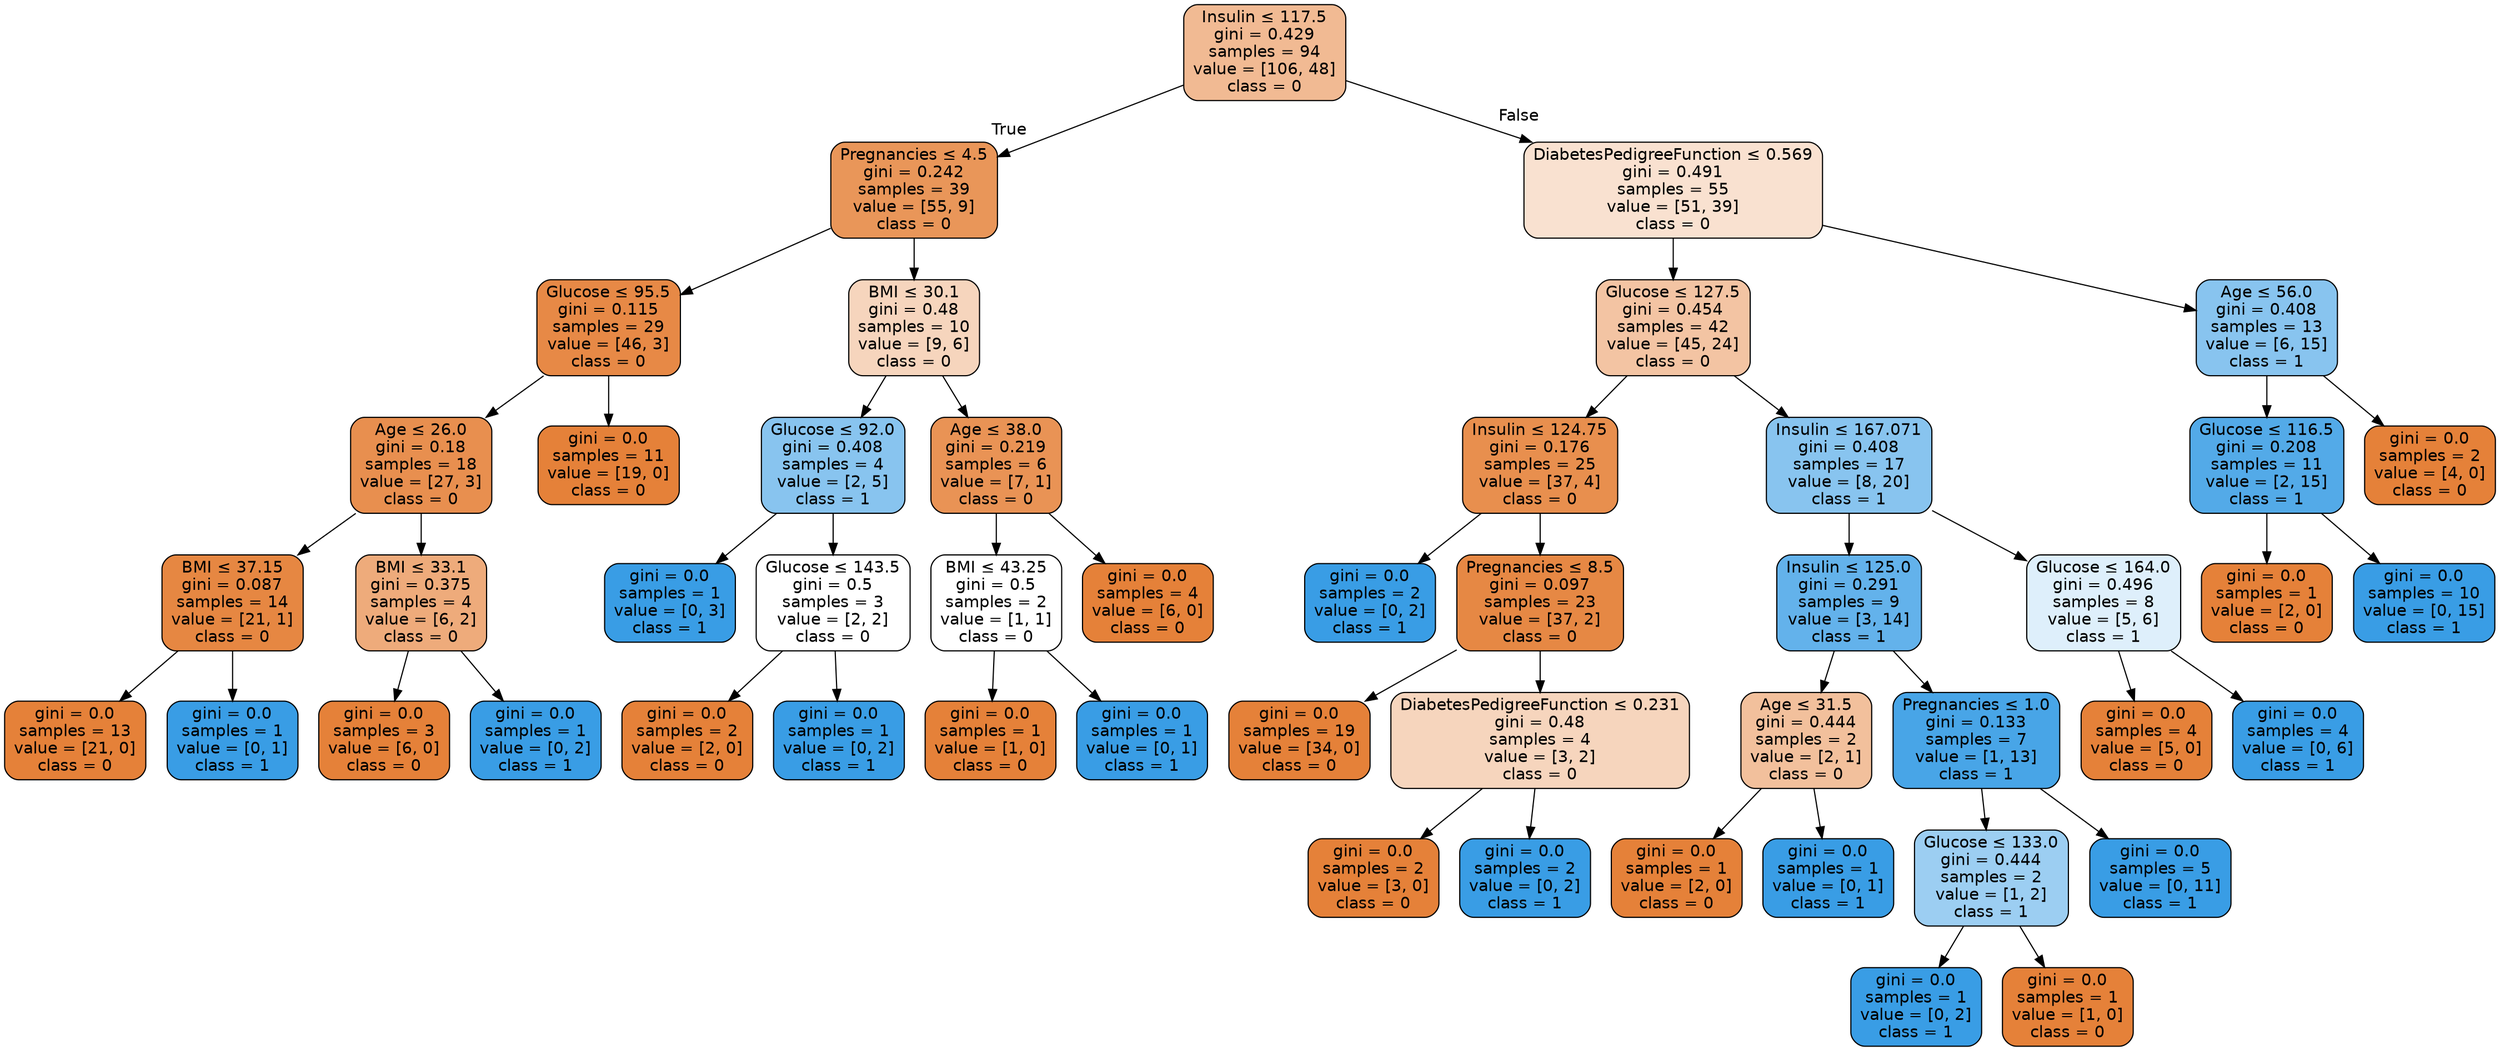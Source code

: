 digraph Tree {
node [shape=box, style="filled, rounded", color="black", fontname="helvetica"] ;
edge [fontname="helvetica"] ;
0 [label=<Insulin &le; 117.5<br/>gini = 0.429<br/>samples = 94<br/>value = [106, 48]<br/>class = 0>, fillcolor="#f1ba93"] ;
1 [label=<Pregnancies &le; 4.5<br/>gini = 0.242<br/>samples = 39<br/>value = [55, 9]<br/>class = 0>, fillcolor="#e99659"] ;
0 -> 1 [labeldistance=2.5, labelangle=45, headlabel="True"] ;
2 [label=<Glucose &le; 95.5<br/>gini = 0.115<br/>samples = 29<br/>value = [46, 3]<br/>class = 0>, fillcolor="#e78946"] ;
1 -> 2 ;
3 [label=<Age &le; 26.0<br/>gini = 0.18<br/>samples = 18<br/>value = [27, 3]<br/>class = 0>, fillcolor="#e88f4f"] ;
2 -> 3 ;
4 [label=<BMI &le; 37.15<br/>gini = 0.087<br/>samples = 14<br/>value = [21, 1]<br/>class = 0>, fillcolor="#e68742"] ;
3 -> 4 ;
5 [label=<gini = 0.0<br/>samples = 13<br/>value = [21, 0]<br/>class = 0>, fillcolor="#e58139"] ;
4 -> 5 ;
6 [label=<gini = 0.0<br/>samples = 1<br/>value = [0, 1]<br/>class = 1>, fillcolor="#399de5"] ;
4 -> 6 ;
7 [label=<BMI &le; 33.1<br/>gini = 0.375<br/>samples = 4<br/>value = [6, 2]<br/>class = 0>, fillcolor="#eeab7b"] ;
3 -> 7 ;
8 [label=<gini = 0.0<br/>samples = 3<br/>value = [6, 0]<br/>class = 0>, fillcolor="#e58139"] ;
7 -> 8 ;
9 [label=<gini = 0.0<br/>samples = 1<br/>value = [0, 2]<br/>class = 1>, fillcolor="#399de5"] ;
7 -> 9 ;
10 [label=<gini = 0.0<br/>samples = 11<br/>value = [19, 0]<br/>class = 0>, fillcolor="#e58139"] ;
2 -> 10 ;
11 [label=<BMI &le; 30.1<br/>gini = 0.48<br/>samples = 10<br/>value = [9, 6]<br/>class = 0>, fillcolor="#f6d5bd"] ;
1 -> 11 ;
12 [label=<Glucose &le; 92.0<br/>gini = 0.408<br/>samples = 4<br/>value = [2, 5]<br/>class = 1>, fillcolor="#88c4ef"] ;
11 -> 12 ;
13 [label=<gini = 0.0<br/>samples = 1<br/>value = [0, 3]<br/>class = 1>, fillcolor="#399de5"] ;
12 -> 13 ;
14 [label=<Glucose &le; 143.5<br/>gini = 0.5<br/>samples = 3<br/>value = [2, 2]<br/>class = 0>, fillcolor="#ffffff"] ;
12 -> 14 ;
15 [label=<gini = 0.0<br/>samples = 2<br/>value = [2, 0]<br/>class = 0>, fillcolor="#e58139"] ;
14 -> 15 ;
16 [label=<gini = 0.0<br/>samples = 1<br/>value = [0, 2]<br/>class = 1>, fillcolor="#399de5"] ;
14 -> 16 ;
17 [label=<Age &le; 38.0<br/>gini = 0.219<br/>samples = 6<br/>value = [7, 1]<br/>class = 0>, fillcolor="#e99355"] ;
11 -> 17 ;
18 [label=<BMI &le; 43.25<br/>gini = 0.5<br/>samples = 2<br/>value = [1, 1]<br/>class = 0>, fillcolor="#ffffff"] ;
17 -> 18 ;
19 [label=<gini = 0.0<br/>samples = 1<br/>value = [1, 0]<br/>class = 0>, fillcolor="#e58139"] ;
18 -> 19 ;
20 [label=<gini = 0.0<br/>samples = 1<br/>value = [0, 1]<br/>class = 1>, fillcolor="#399de5"] ;
18 -> 20 ;
21 [label=<gini = 0.0<br/>samples = 4<br/>value = [6, 0]<br/>class = 0>, fillcolor="#e58139"] ;
17 -> 21 ;
22 [label=<DiabetesPedigreeFunction &le; 0.569<br/>gini = 0.491<br/>samples = 55<br/>value = [51, 39]<br/>class = 0>, fillcolor="#f9e1d0"] ;
0 -> 22 [labeldistance=2.5, labelangle=-45, headlabel="False"] ;
23 [label=<Glucose &le; 127.5<br/>gini = 0.454<br/>samples = 42<br/>value = [45, 24]<br/>class = 0>, fillcolor="#f3c4a3"] ;
22 -> 23 ;
24 [label=<Insulin &le; 124.75<br/>gini = 0.176<br/>samples = 25<br/>value = [37, 4]<br/>class = 0>, fillcolor="#e88f4e"] ;
23 -> 24 ;
25 [label=<gini = 0.0<br/>samples = 2<br/>value = [0, 2]<br/>class = 1>, fillcolor="#399de5"] ;
24 -> 25 ;
26 [label=<Pregnancies &le; 8.5<br/>gini = 0.097<br/>samples = 23<br/>value = [37, 2]<br/>class = 0>, fillcolor="#e68844"] ;
24 -> 26 ;
27 [label=<gini = 0.0<br/>samples = 19<br/>value = [34, 0]<br/>class = 0>, fillcolor="#e58139"] ;
26 -> 27 ;
28 [label=<DiabetesPedigreeFunction &le; 0.231<br/>gini = 0.48<br/>samples = 4<br/>value = [3, 2]<br/>class = 0>, fillcolor="#f6d5bd"] ;
26 -> 28 ;
29 [label=<gini = 0.0<br/>samples = 2<br/>value = [3, 0]<br/>class = 0>, fillcolor="#e58139"] ;
28 -> 29 ;
30 [label=<gini = 0.0<br/>samples = 2<br/>value = [0, 2]<br/>class = 1>, fillcolor="#399de5"] ;
28 -> 30 ;
31 [label=<Insulin &le; 167.071<br/>gini = 0.408<br/>samples = 17<br/>value = [8, 20]<br/>class = 1>, fillcolor="#88c4ef"] ;
23 -> 31 ;
32 [label=<Insulin &le; 125.0<br/>gini = 0.291<br/>samples = 9<br/>value = [3, 14]<br/>class = 1>, fillcolor="#63b2eb"] ;
31 -> 32 ;
33 [label=<Age &le; 31.5<br/>gini = 0.444<br/>samples = 2<br/>value = [2, 1]<br/>class = 0>, fillcolor="#f2c09c"] ;
32 -> 33 ;
34 [label=<gini = 0.0<br/>samples = 1<br/>value = [2, 0]<br/>class = 0>, fillcolor="#e58139"] ;
33 -> 34 ;
35 [label=<gini = 0.0<br/>samples = 1<br/>value = [0, 1]<br/>class = 1>, fillcolor="#399de5"] ;
33 -> 35 ;
36 [label=<Pregnancies &le; 1.0<br/>gini = 0.133<br/>samples = 7<br/>value = [1, 13]<br/>class = 1>, fillcolor="#48a5e7"] ;
32 -> 36 ;
37 [label=<Glucose &le; 133.0<br/>gini = 0.444<br/>samples = 2<br/>value = [1, 2]<br/>class = 1>, fillcolor="#9ccef2"] ;
36 -> 37 ;
38 [label=<gini = 0.0<br/>samples = 1<br/>value = [0, 2]<br/>class = 1>, fillcolor="#399de5"] ;
37 -> 38 ;
39 [label=<gini = 0.0<br/>samples = 1<br/>value = [1, 0]<br/>class = 0>, fillcolor="#e58139"] ;
37 -> 39 ;
40 [label=<gini = 0.0<br/>samples = 5<br/>value = [0, 11]<br/>class = 1>, fillcolor="#399de5"] ;
36 -> 40 ;
41 [label=<Glucose &le; 164.0<br/>gini = 0.496<br/>samples = 8<br/>value = [5, 6]<br/>class = 1>, fillcolor="#deeffb"] ;
31 -> 41 ;
42 [label=<gini = 0.0<br/>samples = 4<br/>value = [5, 0]<br/>class = 0>, fillcolor="#e58139"] ;
41 -> 42 ;
43 [label=<gini = 0.0<br/>samples = 4<br/>value = [0, 6]<br/>class = 1>, fillcolor="#399de5"] ;
41 -> 43 ;
44 [label=<Age &le; 56.0<br/>gini = 0.408<br/>samples = 13<br/>value = [6, 15]<br/>class = 1>, fillcolor="#88c4ef"] ;
22 -> 44 ;
45 [label=<Glucose &le; 116.5<br/>gini = 0.208<br/>samples = 11<br/>value = [2, 15]<br/>class = 1>, fillcolor="#53aae8"] ;
44 -> 45 ;
46 [label=<gini = 0.0<br/>samples = 1<br/>value = [2, 0]<br/>class = 0>, fillcolor="#e58139"] ;
45 -> 46 ;
47 [label=<gini = 0.0<br/>samples = 10<br/>value = [0, 15]<br/>class = 1>, fillcolor="#399de5"] ;
45 -> 47 ;
48 [label=<gini = 0.0<br/>samples = 2<br/>value = [4, 0]<br/>class = 0>, fillcolor="#e58139"] ;
44 -> 48 ;
}